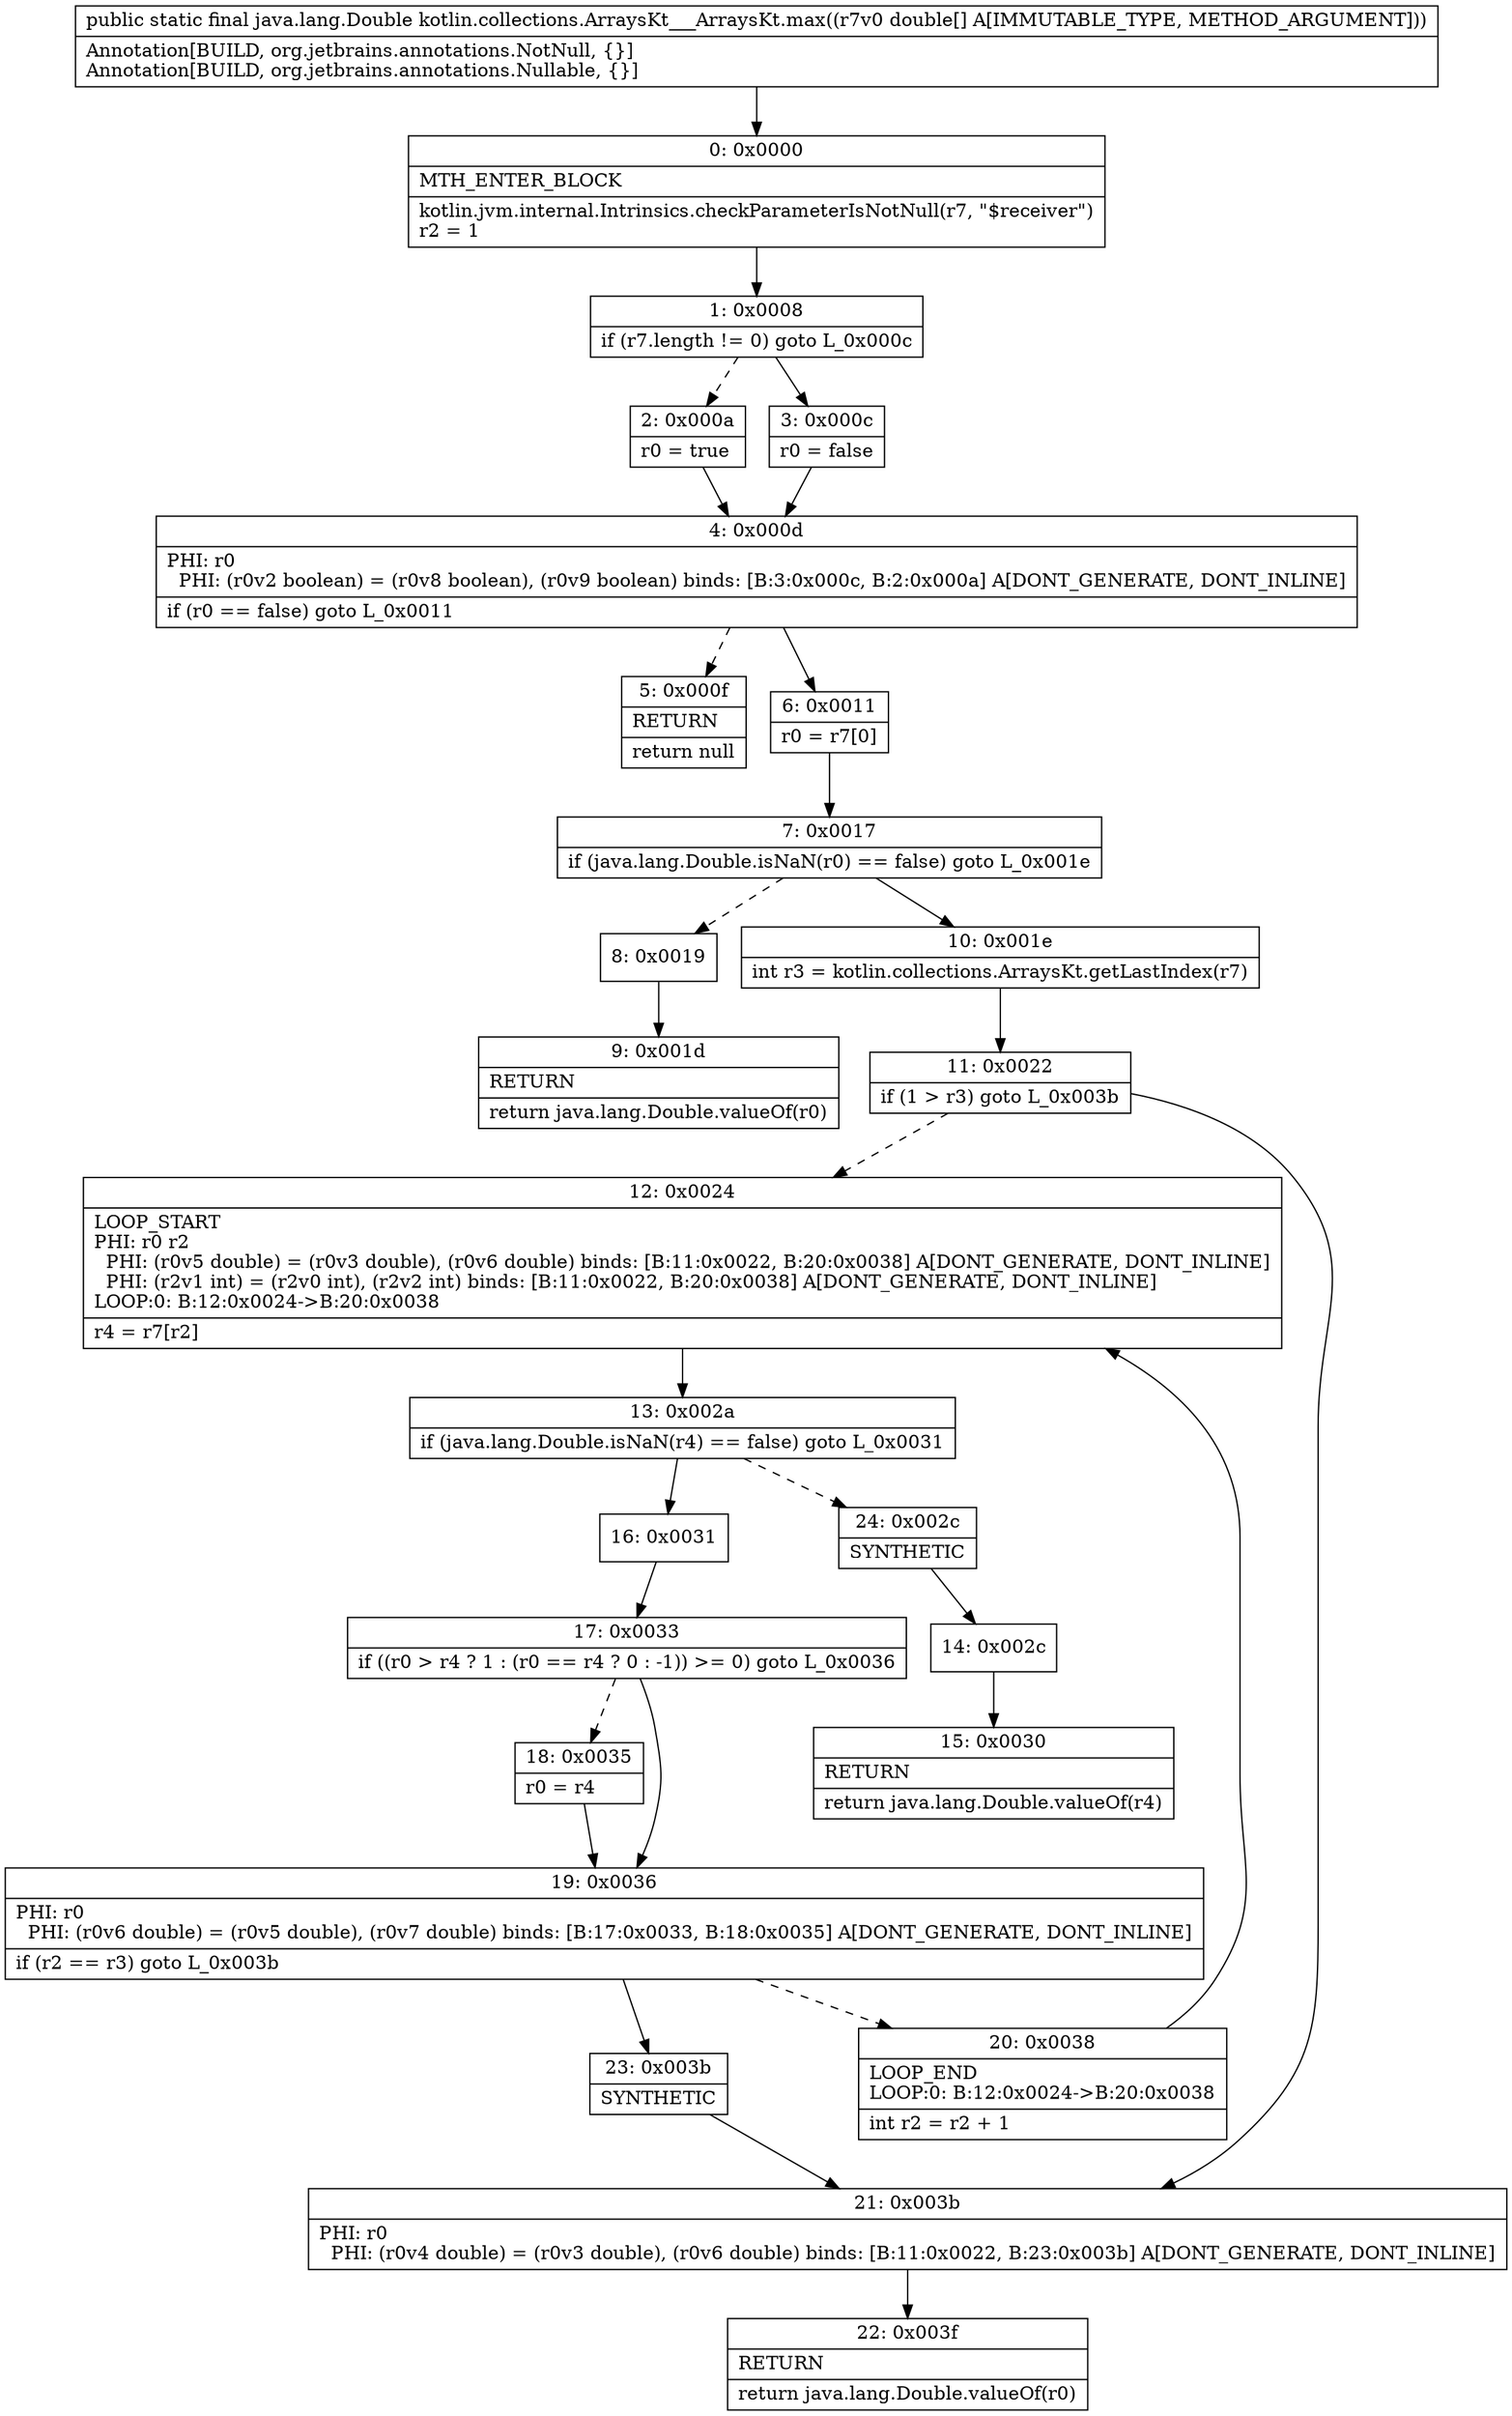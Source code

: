 digraph "CFG forkotlin.collections.ArraysKt___ArraysKt.max([D)Ljava\/lang\/Double;" {
Node_0 [shape=record,label="{0\:\ 0x0000|MTH_ENTER_BLOCK\l|kotlin.jvm.internal.Intrinsics.checkParameterIsNotNull(r7, \"$receiver\")\lr2 = 1\l}"];
Node_1 [shape=record,label="{1\:\ 0x0008|if (r7.length != 0) goto L_0x000c\l}"];
Node_2 [shape=record,label="{2\:\ 0x000a|r0 = true\l}"];
Node_3 [shape=record,label="{3\:\ 0x000c|r0 = false\l}"];
Node_4 [shape=record,label="{4\:\ 0x000d|PHI: r0 \l  PHI: (r0v2 boolean) = (r0v8 boolean), (r0v9 boolean) binds: [B:3:0x000c, B:2:0x000a] A[DONT_GENERATE, DONT_INLINE]\l|if (r0 == false) goto L_0x0011\l}"];
Node_5 [shape=record,label="{5\:\ 0x000f|RETURN\l|return null\l}"];
Node_6 [shape=record,label="{6\:\ 0x0011|r0 = r7[0]\l}"];
Node_7 [shape=record,label="{7\:\ 0x0017|if (java.lang.Double.isNaN(r0) == false) goto L_0x001e\l}"];
Node_8 [shape=record,label="{8\:\ 0x0019}"];
Node_9 [shape=record,label="{9\:\ 0x001d|RETURN\l|return java.lang.Double.valueOf(r0)\l}"];
Node_10 [shape=record,label="{10\:\ 0x001e|int r3 = kotlin.collections.ArraysKt.getLastIndex(r7)\l}"];
Node_11 [shape=record,label="{11\:\ 0x0022|if (1 \> r3) goto L_0x003b\l}"];
Node_12 [shape=record,label="{12\:\ 0x0024|LOOP_START\lPHI: r0 r2 \l  PHI: (r0v5 double) = (r0v3 double), (r0v6 double) binds: [B:11:0x0022, B:20:0x0038] A[DONT_GENERATE, DONT_INLINE]\l  PHI: (r2v1 int) = (r2v0 int), (r2v2 int) binds: [B:11:0x0022, B:20:0x0038] A[DONT_GENERATE, DONT_INLINE]\lLOOP:0: B:12:0x0024\-\>B:20:0x0038\l|r4 = r7[r2]\l}"];
Node_13 [shape=record,label="{13\:\ 0x002a|if (java.lang.Double.isNaN(r4) == false) goto L_0x0031\l}"];
Node_14 [shape=record,label="{14\:\ 0x002c}"];
Node_15 [shape=record,label="{15\:\ 0x0030|RETURN\l|return java.lang.Double.valueOf(r4)\l}"];
Node_16 [shape=record,label="{16\:\ 0x0031}"];
Node_17 [shape=record,label="{17\:\ 0x0033|if ((r0 \> r4 ? 1 : (r0 == r4 ? 0 : \-1)) \>= 0) goto L_0x0036\l}"];
Node_18 [shape=record,label="{18\:\ 0x0035|r0 = r4\l}"];
Node_19 [shape=record,label="{19\:\ 0x0036|PHI: r0 \l  PHI: (r0v6 double) = (r0v5 double), (r0v7 double) binds: [B:17:0x0033, B:18:0x0035] A[DONT_GENERATE, DONT_INLINE]\l|if (r2 == r3) goto L_0x003b\l}"];
Node_20 [shape=record,label="{20\:\ 0x0038|LOOP_END\lLOOP:0: B:12:0x0024\-\>B:20:0x0038\l|int r2 = r2 + 1\l}"];
Node_21 [shape=record,label="{21\:\ 0x003b|PHI: r0 \l  PHI: (r0v4 double) = (r0v3 double), (r0v6 double) binds: [B:11:0x0022, B:23:0x003b] A[DONT_GENERATE, DONT_INLINE]\l}"];
Node_22 [shape=record,label="{22\:\ 0x003f|RETURN\l|return java.lang.Double.valueOf(r0)\l}"];
Node_23 [shape=record,label="{23\:\ 0x003b|SYNTHETIC\l}"];
Node_24 [shape=record,label="{24\:\ 0x002c|SYNTHETIC\l}"];
MethodNode[shape=record,label="{public static final java.lang.Double kotlin.collections.ArraysKt___ArraysKt.max((r7v0 double[] A[IMMUTABLE_TYPE, METHOD_ARGUMENT]))  | Annotation[BUILD, org.jetbrains.annotations.NotNull, \{\}]\lAnnotation[BUILD, org.jetbrains.annotations.Nullable, \{\}]\l}"];
MethodNode -> Node_0;
Node_0 -> Node_1;
Node_1 -> Node_2[style=dashed];
Node_1 -> Node_3;
Node_2 -> Node_4;
Node_3 -> Node_4;
Node_4 -> Node_5[style=dashed];
Node_4 -> Node_6;
Node_6 -> Node_7;
Node_7 -> Node_8[style=dashed];
Node_7 -> Node_10;
Node_8 -> Node_9;
Node_10 -> Node_11;
Node_11 -> Node_12[style=dashed];
Node_11 -> Node_21;
Node_12 -> Node_13;
Node_13 -> Node_16;
Node_13 -> Node_24[style=dashed];
Node_14 -> Node_15;
Node_16 -> Node_17;
Node_17 -> Node_18[style=dashed];
Node_17 -> Node_19;
Node_18 -> Node_19;
Node_19 -> Node_20[style=dashed];
Node_19 -> Node_23;
Node_20 -> Node_12;
Node_21 -> Node_22;
Node_23 -> Node_21;
Node_24 -> Node_14;
}

